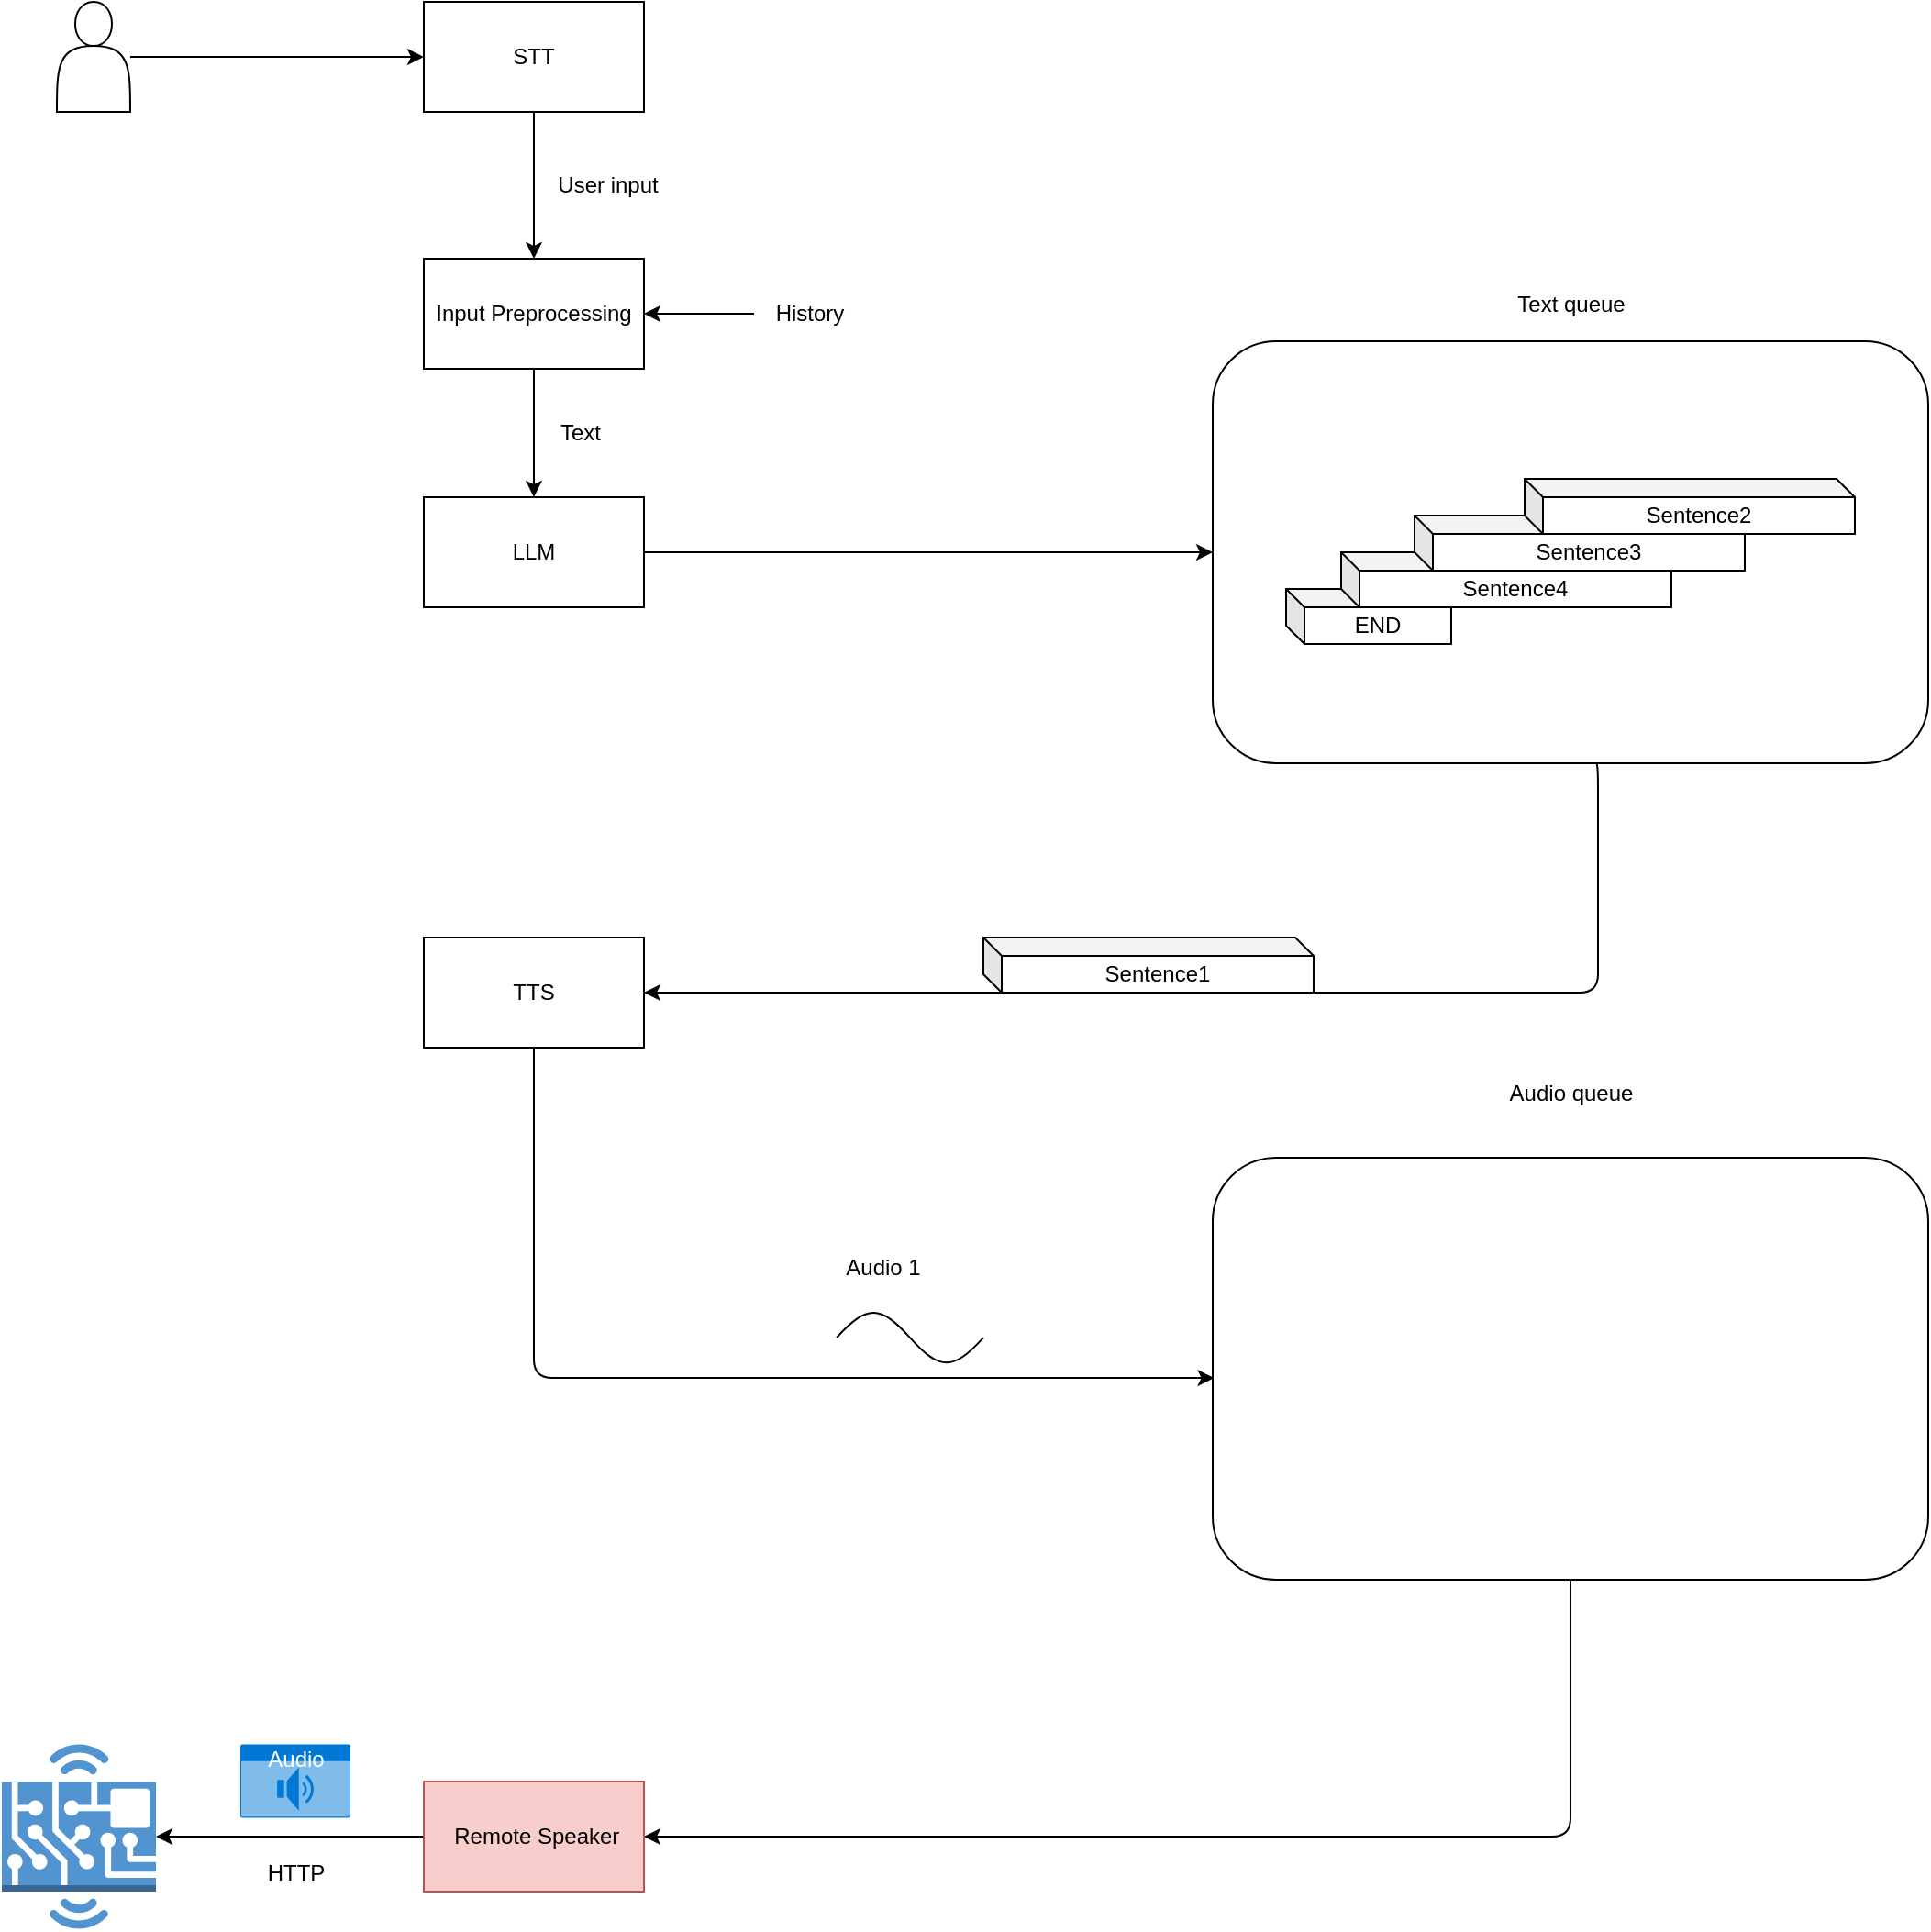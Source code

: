 <mxfile>
    <diagram id="sJbom_5L6VdSvB-PTzJs" name="Page-1">
        <mxGraphModel dx="1541" dy="1147" grid="1" gridSize="10" guides="1" tooltips="1" connect="1" arrows="1" fold="1" page="1" pageScale="1" pageWidth="850" pageHeight="1100" math="0" shadow="0">
            <root>
                <mxCell id="0"/>
                <mxCell id="1" parent="0"/>
                <mxCell id="20" style="edgeStyle=none;html=1;entryX=1;entryY=0.5;entryDx=0;entryDy=0;" parent="1" source="15" target="19" edge="1">
                    <mxGeometry relative="1" as="geometry">
                        <Array as="points">
                            <mxPoint x="30" y="460"/>
                            <mxPoint x="30" y="580"/>
                        </Array>
                    </mxGeometry>
                </mxCell>
                <mxCell id="4" style="edgeStyle=none;html=1;" parent="1" source="3" target="5" edge="1">
                    <mxGeometry relative="1" as="geometry">
                        <mxPoint x="-550" y="70" as="targetPoint"/>
                    </mxGeometry>
                </mxCell>
                <mxCell id="3" value="" style="shape=actor;whiteSpace=wrap;html=1;" parent="1" vertex="1">
                    <mxGeometry x="-810" y="40" width="40" height="60" as="geometry"/>
                </mxCell>
                <mxCell id="7" value="" style="edgeStyle=none;html=1;" parent="1" source="5" target="39" edge="1">
                    <mxGeometry relative="1" as="geometry">
                        <mxPoint x="-550" y="180" as="targetPoint"/>
                    </mxGeometry>
                </mxCell>
                <mxCell id="5" value="STT" style="rounded=0;whiteSpace=wrap;html=1;" parent="1" vertex="1">
                    <mxGeometry x="-610" y="40" width="120" height="60" as="geometry"/>
                </mxCell>
                <mxCell id="14" style="edgeStyle=none;html=1;entryX=0;entryY=0.5;entryDx=0;entryDy=0;" parent="1" source="6" target="15" edge="1">
                    <mxGeometry relative="1" as="geometry">
                        <mxPoint x="-170" y="180" as="targetPoint"/>
                    </mxGeometry>
                </mxCell>
                <mxCell id="6" value="LLM" style="rounded=0;whiteSpace=wrap;html=1;" parent="1" vertex="1">
                    <mxGeometry x="-610" y="310" width="120" height="60" as="geometry"/>
                </mxCell>
                <mxCell id="8" value="Text" style="text;html=1;align=center;verticalAlign=middle;resizable=0;points=[];autosize=1;strokeColor=none;fillColor=none;" parent="1" vertex="1">
                    <mxGeometry x="-550" y="260" width="50" height="30" as="geometry"/>
                </mxCell>
                <mxCell id="18" value="Sentence1" style="shape=cube;whiteSpace=wrap;html=1;boundedLbl=1;backgroundOutline=1;darkOpacity=0.05;darkOpacity2=0.1;size=10;" parent="1" vertex="1">
                    <mxGeometry x="-305" y="550" width="180" height="30" as="geometry"/>
                </mxCell>
                <mxCell id="24" style="edgeStyle=none;html=1;entryX=0.002;entryY=0.522;entryDx=0;entryDy=0;entryPerimeter=0;" parent="1" source="19" target="21" edge="1">
                    <mxGeometry relative="1" as="geometry">
                        <Array as="points">
                            <mxPoint x="-550" y="790"/>
                        </Array>
                    </mxGeometry>
                </mxCell>
                <mxCell id="19" value="TTS" style="rounded=0;whiteSpace=wrap;html=1;" parent="1" vertex="1">
                    <mxGeometry x="-610" y="550" width="120" height="60" as="geometry"/>
                </mxCell>
                <mxCell id="29" style="edgeStyle=none;html=1;entryX=1;entryY=0.5;entryDx=0;entryDy=0;" parent="1" source="21" target="37" edge="1">
                    <mxGeometry relative="1" as="geometry">
                        <Array as="points">
                            <mxPoint x="15" y="1040"/>
                        </Array>
                    </mxGeometry>
                </mxCell>
                <mxCell id="21" value="" style="rounded=1;whiteSpace=wrap;html=1;" parent="1" vertex="1">
                    <mxGeometry x="-180" y="670" width="390" height="230" as="geometry"/>
                </mxCell>
                <mxCell id="22" value="Audio queue" style="text;html=1;align=center;verticalAlign=middle;resizable=0;points=[];autosize=1;strokeColor=none;fillColor=none;" parent="1" vertex="1">
                    <mxGeometry x="-30" y="620" width="90" height="30" as="geometry"/>
                </mxCell>
                <mxCell id="25" value="" style="pointerEvents=1;verticalLabelPosition=bottom;shadow=0;dashed=0;align=center;html=1;verticalAlign=top;shape=mxgraph.electrical.waveforms.sine_wave;" parent="1" vertex="1">
                    <mxGeometry x="-385" y="750" width="80" height="36.18" as="geometry"/>
                </mxCell>
                <mxCell id="26" value="Audio 1" style="text;html=1;align=center;verticalAlign=middle;resizable=0;points=[];autosize=1;strokeColor=none;fillColor=none;" parent="1" vertex="1">
                    <mxGeometry x="-390" y="715" width="60" height="30" as="geometry"/>
                </mxCell>
                <mxCell id="15" value="" style="rounded=1;whiteSpace=wrap;html=1;" parent="1" vertex="1">
                    <mxGeometry x="-180" y="225" width="390" height="230" as="geometry"/>
                </mxCell>
                <mxCell id="36" value="END" style="shape=cube;whiteSpace=wrap;html=1;boundedLbl=1;backgroundOutline=1;darkOpacity=0.05;darkOpacity2=0.1;size=10;" parent="1" vertex="1">
                    <mxGeometry x="-140" y="360" width="90" height="30" as="geometry"/>
                </mxCell>
                <mxCell id="13" value="Sentence4" style="shape=cube;whiteSpace=wrap;html=1;boundedLbl=1;backgroundOutline=1;darkOpacity=0.05;darkOpacity2=0.1;size=10;" parent="1" vertex="1">
                    <mxGeometry x="-110" y="340" width="180" height="30" as="geometry"/>
                </mxCell>
                <mxCell id="12" value="Sentence3" style="shape=cube;whiteSpace=wrap;html=1;boundedLbl=1;backgroundOutline=1;darkOpacity=0.05;darkOpacity2=0.1;size=10;" parent="1" vertex="1">
                    <mxGeometry x="-70" y="320" width="180" height="30" as="geometry"/>
                </mxCell>
                <mxCell id="11" value="Sentence2" style="shape=cube;whiteSpace=wrap;html=1;boundedLbl=1;backgroundOutline=1;darkOpacity=0.05;darkOpacity2=0.1;size=10;" parent="1" vertex="1">
                    <mxGeometry x="-10" y="300" width="180" height="30" as="geometry"/>
                </mxCell>
                <mxCell id="16" value="Text queue" style="text;html=1;align=center;verticalAlign=middle;resizable=0;points=[];autosize=1;strokeColor=none;fillColor=none;" parent="1" vertex="1">
                    <mxGeometry x="-25" y="190" width="80" height="30" as="geometry"/>
                </mxCell>
                <mxCell id="38" style="edgeStyle=none;html=1;entryX=1;entryY=0.5;entryDx=0;entryDy=0;entryPerimeter=0;" parent="1" source="37" target="44" edge="1">
                    <mxGeometry relative="1" as="geometry">
                        <mxPoint x="-760" y="1040" as="targetPoint"/>
                    </mxGeometry>
                </mxCell>
                <mxCell id="37" value="&amp;nbsp;Remote Speaker" style="rounded=0;whiteSpace=wrap;html=1;fillColor=#f8cecc;strokeColor=#b85450;" parent="1" vertex="1">
                    <mxGeometry x="-610" y="1010" width="120" height="60" as="geometry"/>
                </mxCell>
                <mxCell id="40" style="edgeStyle=none;html=1;entryX=0.5;entryY=0;entryDx=0;entryDy=0;" parent="1" source="39" target="6" edge="1">
                    <mxGeometry relative="1" as="geometry"/>
                </mxCell>
                <mxCell id="39" value="Input Preprocessing" style="rounded=0;whiteSpace=wrap;html=1;" parent="1" vertex="1">
                    <mxGeometry x="-610" y="180" width="120" height="60" as="geometry"/>
                </mxCell>
                <mxCell id="41" value="User input" style="text;html=1;align=center;verticalAlign=middle;resizable=0;points=[];autosize=1;strokeColor=none;fillColor=none;" parent="1" vertex="1">
                    <mxGeometry x="-550" y="125" width="80" height="30" as="geometry"/>
                </mxCell>
                <mxCell id="43" style="edgeStyle=none;html=1;entryX=1;entryY=0.5;entryDx=0;entryDy=0;" parent="1" source="42" target="39" edge="1">
                    <mxGeometry relative="1" as="geometry"/>
                </mxCell>
                <mxCell id="42" value="History" style="text;html=1;align=center;verticalAlign=middle;resizable=0;points=[];autosize=1;strokeColor=none;fillColor=none;" parent="1" vertex="1">
                    <mxGeometry x="-430" y="195" width="60" height="30" as="geometry"/>
                </mxCell>
                <mxCell id="44" value="" style="outlineConnect=0;dashed=0;verticalLabelPosition=bottom;verticalAlign=top;align=center;html=1;shape=mxgraph.aws3.hardware_board;fillColor=#5294CF;gradientColor=none;" parent="1" vertex="1">
                    <mxGeometry x="-840" y="989.75" width="84" height="100.5" as="geometry"/>
                </mxCell>
                <mxCell id="45" value="Audio" style="html=1;strokeColor=none;fillColor=#0079D6;labelPosition=center;verticalLabelPosition=middle;verticalAlign=top;align=center;fontSize=12;outlineConnect=0;spacingTop=-6;fontColor=#FFFFFF;sketch=0;shape=mxgraph.sitemap.audio;" parent="1" vertex="1">
                    <mxGeometry x="-710" y="989.75" width="60" height="40" as="geometry"/>
                </mxCell>
                <mxCell id="46" value="HTTP" style="text;html=1;align=center;verticalAlign=middle;resizable=0;points=[];autosize=1;strokeColor=none;fillColor=none;" parent="1" vertex="1">
                    <mxGeometry x="-705" y="1045" width="50" height="30" as="geometry"/>
                </mxCell>
            </root>
        </mxGraphModel>
    </diagram>
    <diagram id="tPTxoCtSMOm9i3gXI6WW" name="2024-11-29">
        <mxGraphModel dx="2581" dy="47" grid="1" gridSize="10" guides="1" tooltips="1" connect="1" arrows="1" fold="1" page="1" pageScale="1" pageWidth="850" pageHeight="1100" math="0" shadow="0">
            <root>
                <mxCell id="0"/>
                <mxCell id="1" parent="0"/>
                <mxCell id="e4yfZKPA1t_P6gLfMG1I-1" value="RemoteSpeaker" style="rounded=0;whiteSpace=wrap;html=1;" parent="1" vertex="1">
                    <mxGeometry x="-340" y="1290.25" width="120" height="60" as="geometry"/>
                </mxCell>
                <mxCell id="e4yfZKPA1t_P6gLfMG1I-2" value="" style="outlineConnect=0;dashed=0;verticalLabelPosition=bottom;verticalAlign=top;align=center;html=1;shape=mxgraph.aws3.hardware_board;fillColor=#5294CF;gradientColor=none;" parent="1" vertex="1">
                    <mxGeometry x="-670" y="1270" width="84" height="100.5" as="geometry"/>
                </mxCell>
            </root>
        </mxGraphModel>
    </diagram>
</mxfile>